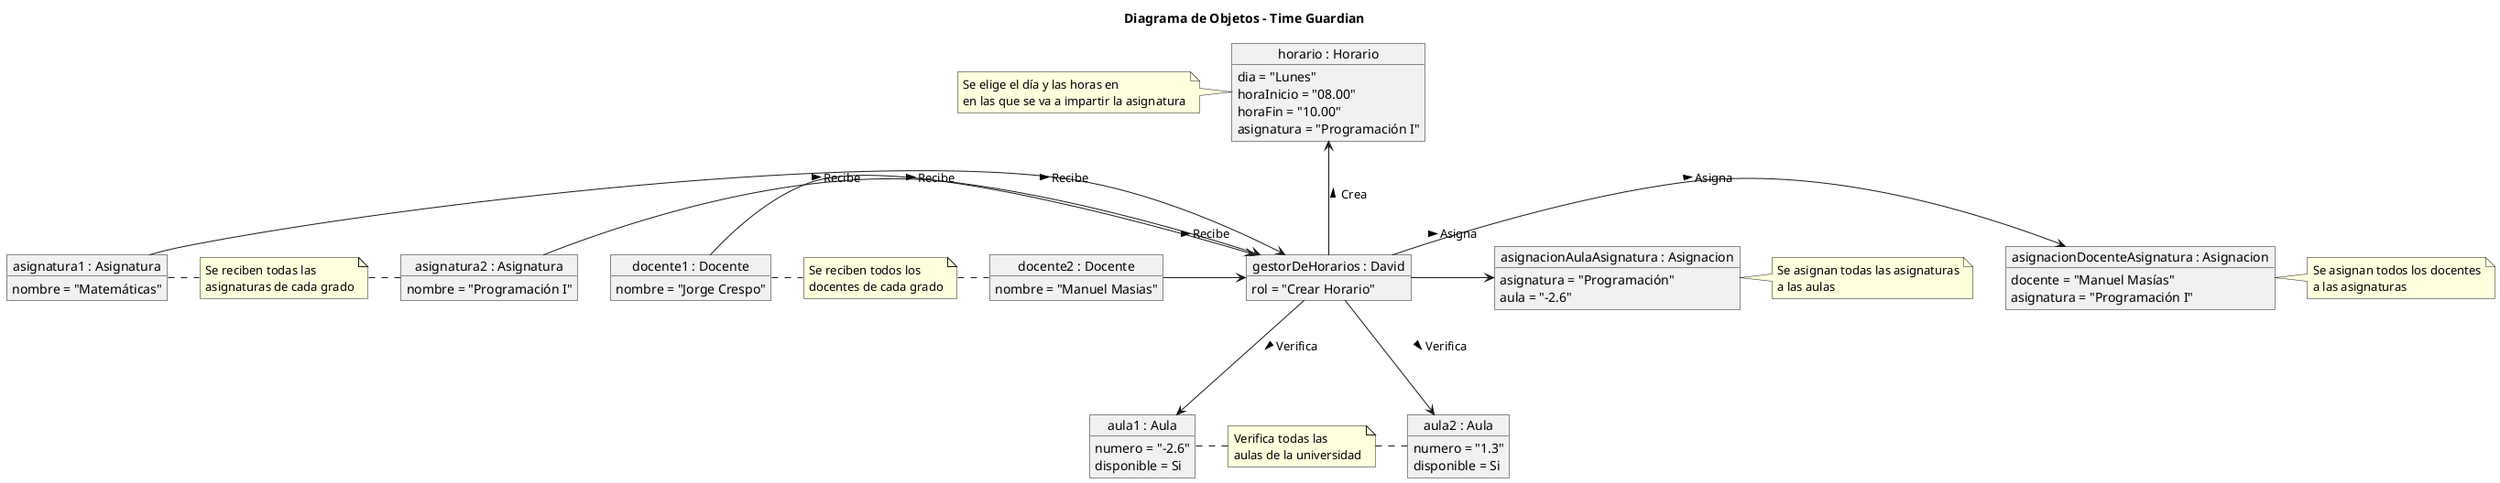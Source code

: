 @startuml
title Diagrama de Objetos - Time Guardian

object "gestorDeHorarios : David" as gestorDeHorarios {
    rol = "Crear Horario"
}

object "asignatura1 : Asignatura" as asignatura1 {
    nombre = "Matemáticas"
}
object "asignatura2 : Asignatura" as asignatura2 {
    nombre = "Programación I"
}

object "docente1 : Docente" as docente1 {
    nombre = "Jorge Crespo"
}
object "docente2 : Docente" as docente2 {
    nombre = "Manuel Masias"
}

object "aula1 : Aula" as aula1 {
    numero = "-2.6"
    disponible = Si
}
object "aula2 : Aula" as aula2 {
    numero = "1.3"
    disponible = Si
}

asignatura1 -r-> gestorDeHorarios : "Recibe >\n\n"
asignatura2 -r-> gestorDeHorarios : "Recibe >\n\n"
docente1 -r-> gestorDeHorarios : "Recibe >\n\n"
docente2 -r-> gestorDeHorarios : "Recibe >\n\n"

gestorDeHorarios -d-> aula1 : "Verifica >\n\n"
gestorDeHorarios -d-> aula2 : "Verifica >\n\n"

object "asignacionDocenteAsignatura : Asignacion" as asignacionDocenteAsignatura {
    docente = "Manuel Masías"
    asignatura = "Programación I"
}
gestorDeHorarios -r-> asignacionDocenteAsignatura : "Asigna >\n\n"

object "asignacionAulaAsignatura : Asignacion" as asignacionAulaAsignatura {
    asignatura = "Programación"
    aula = "-2.6"
}
gestorDeHorarios -r-> asignacionAulaAsignatura : "Asigna >\n\n"

object "horario : Horario" as horario {
    dia = "Lunes"
    horaInicio = "08.00"
    horaFin = "10.00"
    asignatura = "Programación I"
}

note "Se reciben todas las \nasignaturas de cada grado" as nota1
asignatura1 .r. nota1
nota1 .r. asignatura2

note "Se reciben todos los\ndocentes de cada grado" as nota2
docente1 .r. nota2
nota2 .r. docente2

note "Verifica todas las\naulas de la universidad" as nota3
aula1 .r. nota3
nota3 .r. aula2

note "Se asignan todas las asignaturas\na las aulas" as nota4
asignacionAulaAsignatura .r. nota4


note "Se asignan todos los docentes\na las asignaturas" as nota5
asignacionDocenteAsignatura .r. nota5

note "Se elige el día y las horas en \nen las que se va a impartir la asignatura" as note6
note6 .r. horario


gestorDeHorarios -u-> horario : "Crea >"
@enduml